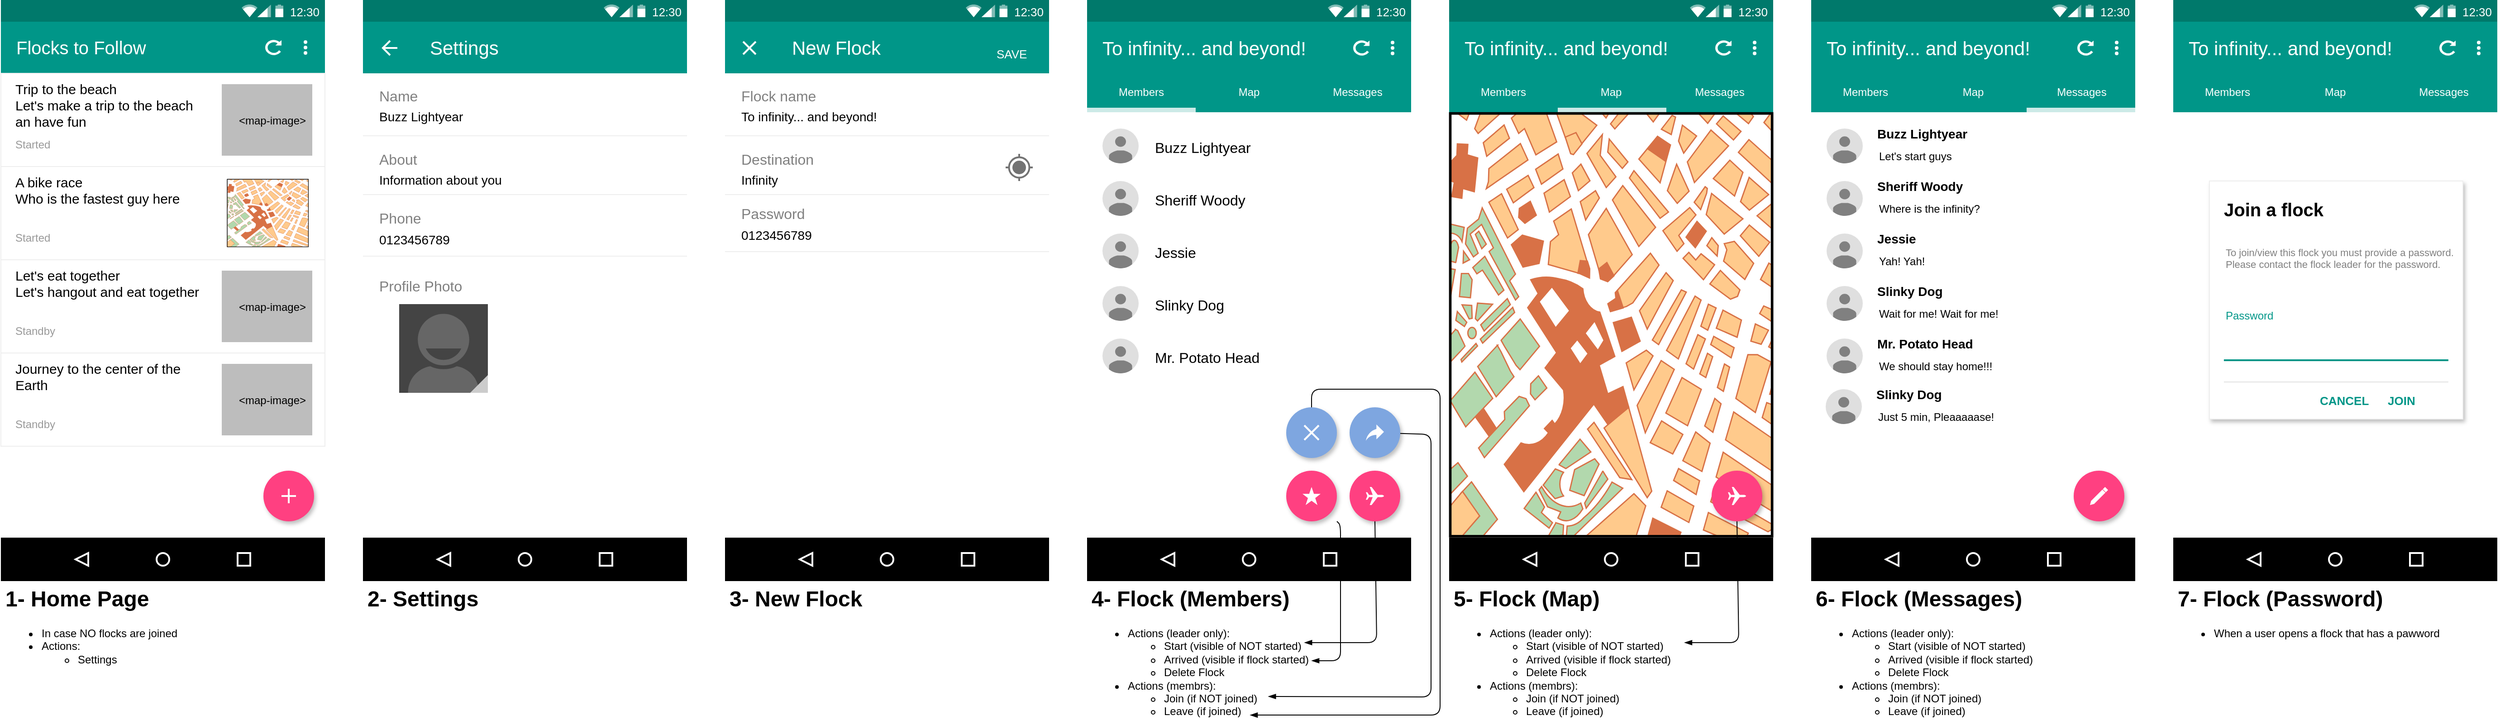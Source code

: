 <mxfile version="13.0.3" type="device"><diagram id="8-JnzCoJOv6WC0uOcoyl" name="Page-1"><mxGraphModel dx="1960" dy="1156" grid="1" gridSize="10" guides="1" tooltips="1" connect="1" arrows="1" fold="1" page="1" pageScale="1" pageWidth="1100" pageHeight="850" math="0" shadow="0"><root><mxCell id="0"/><mxCell id="1" parent="0"/><mxCell id="zs4gI61iDQUL7iLsNmKG-7" value="&lt;h1&gt;1- Home Page&lt;/h1&gt;&lt;p&gt;&lt;/p&gt;&lt;ul&gt;&lt;li&gt;&lt;span&gt;In case NO flocks are joined&lt;/span&gt;&lt;/li&gt;&lt;li&gt;&lt;span&gt;Actions:&lt;/span&gt;&lt;/li&gt;&lt;ul&gt;&lt;li&gt;&lt;span&gt;Settings&lt;/span&gt;&lt;/li&gt;&lt;/ul&gt;&lt;/ul&gt;&lt;p&gt;&lt;/p&gt;" style="text;html=1;strokeColor=none;fillColor=none;spacing=5;spacingTop=-20;whiteSpace=wrap;overflow=hidden;rounded=0;" parent="1" vertex="1"><mxGeometry x="40" y="682" width="360" height="120" as="geometry"/></mxCell><mxCell id="zs4gI61iDQUL7iLsNmKG-34" value="" style="dashed=0;shape=rect;fillColor=#ffffff;strokeColor=none;" parent="1" vertex="1"><mxGeometry x="40" y="40" width="358" height="642" as="geometry"/></mxCell><mxCell id="zs4gI61iDQUL7iLsNmKG-35" value="12:30" style="dashed=0;shape=rect;align=right;fillColor=#00796B;strokeColor=none;fontColor=#FFFFFF;spacingRight=4;spacingTop=1;fontStyle=0;fontSize=13;resizeWidth=1;" parent="zs4gI61iDQUL7iLsNmKG-34" vertex="1"><mxGeometry width="358" height="24" relative="1" as="geometry"/></mxCell><mxCell id="zs4gI61iDQUL7iLsNmKG-36" value="" style="dashed=0;shape=mxgraph.gmdl.top_bar;fillColor=#2D3986;strokeColor=none;" parent="zs4gI61iDQUL7iLsNmKG-35" vertex="1"><mxGeometry x="1" y="0.5" width="46" height="14" relative="1" as="geometry"><mxPoint x="-92" y="-7" as="offset"/></mxGeometry></mxCell><mxCell id="zs4gI61iDQUL7iLsNmKG-37" value="Flocks to Follow" style="dashed=0;shape=rect;strokeColor=none;fillColor=#009688;resizeWidth=1;fontSize=20;fontColor=#FFFFFF;spacingTop=-3;verticalAlign=middle;align=left;spacingLeft=15;" parent="zs4gI61iDQUL7iLsNmKG-34" vertex="1"><mxGeometry width="358" height="57" relative="1" as="geometry"><mxPoint y="24" as="offset"/></mxGeometry></mxCell><mxCell id="zs4gI61iDQUL7iLsNmKG-39" value="" style="dashed=0;shape=mxgraph.gmdl.refresh;strokeColor=#FFFFFF;fillColor=none;strokeWidth=2;" parent="zs4gI61iDQUL7iLsNmKG-37" vertex="1"><mxGeometry x="1" y="0.5" width="16" height="16" relative="1" as="geometry"><mxPoint x="-65" y="-8" as="offset"/></mxGeometry></mxCell><mxCell id="zs4gI61iDQUL7iLsNmKG-40" value="" style="dashed=0;shape=mxgraph.gmdl.settings;strokeColor=none;fillColor=#FFFFFF;fontColor=#000000;labelBackgroundColor=#FFFFFF;" parent="zs4gI61iDQUL7iLsNmKG-37" vertex="1"><mxGeometry x="1" y="0.5" width="5" height="16" relative="1" as="geometry"><mxPoint x="-24" y="-8" as="offset"/></mxGeometry></mxCell><mxCell id="zs4gI61iDQUL7iLsNmKG-41" value="" style="shape=rect;fillColor=#ffffff;strokeColor=#eeeeee;shadow=0;resizeWidth=1;" parent="zs4gI61iDQUL7iLsNmKG-34" vertex="1"><mxGeometry width="358" height="103" relative="1" as="geometry"><mxPoint y="81" as="offset"/></mxGeometry></mxCell><mxCell id="zs4gI61iDQUL7iLsNmKG-42" value="Trip to the beach&#10;Let's make a trip to the beach an have fun" style="text;whiteSpace=wrap;fontColor=#000000;verticalAlign=top;align=left;fontSize=15;spacing=16;spacingBottom=0;spacingTop=-12;resizeWidth=1;" parent="zs4gI61iDQUL7iLsNmKG-41" vertex="1"><mxGeometry width="244" height="70" relative="1" as="geometry"/></mxCell><mxCell id="zs4gI61iDQUL7iLsNmKG-44" value="Started" style="text;whiteSpace=wrap;spacingLeft=16;spacingRight=16;spacing=0;fontSize=12;fontColor=#999999;spacingBottom=0;spacingTop=-5;resizeWidth=1;" parent="zs4gI61iDQUL7iLsNmKG-41" vertex="1"><mxGeometry width="244" height="20" relative="1" as="geometry"><mxPoint y="72" as="offset"/></mxGeometry></mxCell><mxCell id="zs4gI61iDQUL7iLsNmKG-45" value="&lt;map-image&gt;" style="dashed=0;shape=mxgraph.gmdl.marginRect;rectMargin=12;rectMarginLeft=-12;fillColor=#BDBDBD;strokeColor=none;" parent="zs4gI61iDQUL7iLsNmKG-41" vertex="1"><mxGeometry x="244" width="112" height="103" as="geometry"/></mxCell><mxCell id="zs4gI61iDQUL7iLsNmKG-46" value="" style="shape=rect;fillColor=#ffffff;strokeColor=#eeeeee;shadow=0;resizeWidth=1;" parent="zs4gI61iDQUL7iLsNmKG-34" vertex="1"><mxGeometry width="358" height="141" relative="1" as="geometry"><mxPoint y="184" as="offset"/></mxGeometry></mxCell><mxCell id="zs4gI61iDQUL7iLsNmKG-47" value="A bike race&#10;Who is the fastest guy here" style="text;whiteSpace=wrap;fontColor=#000000;verticalAlign=top;align=left;fontSize=15;spacing=16;spacingBottom=0;spacingTop=-12;resizeWidth=1;" parent="zs4gI61iDQUL7iLsNmKG-46" vertex="1"><mxGeometry width="244" height="70" relative="1" as="geometry"/></mxCell><mxCell id="zs4gI61iDQUL7iLsNmKG-49" value="Started" style="text;whiteSpace=wrap;spacingLeft=16;spacingRight=16;spacing=0;fontSize=12;fontColor=#999999;spacingBottom=0;spacingTop=-5;resizeWidth=1;" parent="zs4gI61iDQUL7iLsNmKG-46" vertex="1"><mxGeometry width="244" height="20" relative="1" as="geometry"><mxPoint y="72" as="offset"/></mxGeometry></mxCell><mxCell id="i9sKgH4mZXTAOJuU6Gud-5" value="" style="verticalLabelPosition=bottom;shadow=0;dashed=0;align=center;html=1;verticalAlign=top;strokeWidth=1;shape=mxgraph.mockup.misc.map;fillColor=#FFFFFF;fontColor=#FFFFFF;" vertex="1" parent="zs4gI61iDQUL7iLsNmKG-46"><mxGeometry x="250" y="14" width="90" height="75" as="geometry"/></mxCell><mxCell id="zs4gI61iDQUL7iLsNmKG-51" value="" style="shape=rect;fillColor=#ffffff;strokeColor=#eeeeee;shadow=0;resizeWidth=1;" parent="zs4gI61iDQUL7iLsNmKG-34" vertex="1"><mxGeometry width="358" height="103" relative="1" as="geometry"><mxPoint y="287" as="offset"/></mxGeometry></mxCell><mxCell id="zs4gI61iDQUL7iLsNmKG-52" value="Let's eat together&#10;Let's hangout and eat together" style="text;whiteSpace=wrap;fontColor=#000000;verticalAlign=top;align=left;fontSize=15;spacing=16;spacingBottom=0;spacingTop=-12;resizeWidth=1;" parent="zs4gI61iDQUL7iLsNmKG-51" vertex="1"><mxGeometry width="244" height="70" relative="1" as="geometry"/></mxCell><mxCell id="zs4gI61iDQUL7iLsNmKG-54" value="Standby" style="text;whiteSpace=wrap;spacingLeft=16;spacingRight=16;spacing=0;fontSize=12;fontColor=#999999;spacingBottom=0;spacingTop=-5;resizeWidth=1;" parent="zs4gI61iDQUL7iLsNmKG-51" vertex="1"><mxGeometry width="244" height="20" relative="1" as="geometry"><mxPoint y="72" as="offset"/></mxGeometry></mxCell><mxCell id="zs4gI61iDQUL7iLsNmKG-55" value="&lt;map-image&gt;" style="dashed=0;shape=mxgraph.gmdl.marginRect;rectMargin=12;rectMarginLeft=-12;fillColor=#BDBDBD;strokeColor=none;" parent="zs4gI61iDQUL7iLsNmKG-51" vertex="1"><mxGeometry x="244" width="112" height="103" as="geometry"/></mxCell><mxCell id="zs4gI61iDQUL7iLsNmKG-56" value="" style="shape=rect;fillColor=#ffffff;strokeColor=#eeeeee;shadow=0;resizeWidth=1;" parent="zs4gI61iDQUL7iLsNmKG-34" vertex="1"><mxGeometry width="358" height="103" relative="1" as="geometry"><mxPoint y="390" as="offset"/></mxGeometry></mxCell><mxCell id="zs4gI61iDQUL7iLsNmKG-57" value="Journey to the center of the Earth" style="text;whiteSpace=wrap;fontColor=#000000;verticalAlign=top;align=left;fontSize=15;spacing=16;spacingBottom=0;spacingTop=-12;resizeWidth=1;" parent="zs4gI61iDQUL7iLsNmKG-56" vertex="1"><mxGeometry width="244" height="60" relative="1" as="geometry"/></mxCell><mxCell id="zs4gI61iDQUL7iLsNmKG-59" value="Standby" style="text;whiteSpace=wrap;spacingLeft=16;spacingRight=16;spacing=0;fontSize=12;fontColor=#999999;spacingBottom=0;spacingTop=-5;resizeWidth=1;" parent="zs4gI61iDQUL7iLsNmKG-56" vertex="1"><mxGeometry width="244" height="20" relative="1" as="geometry"><mxPoint y="72" as="offset"/></mxGeometry></mxCell><mxCell id="zs4gI61iDQUL7iLsNmKG-60" value="&lt;map-image&gt;" style="dashed=0;shape=mxgraph.gmdl.marginRect;rectMargin=12;rectMarginLeft=-12;fillColor=#BDBDBD;strokeColor=none;" parent="zs4gI61iDQUL7iLsNmKG-56" vertex="1"><mxGeometry x="244" width="112" height="103" as="geometry"/></mxCell><mxCell id="zs4gI61iDQUL7iLsNmKG-66" value="" style="dashed=0;shape=rect;strokeColor=none;fillColor=#000000;resizeWidth=1;" parent="zs4gI61iDQUL7iLsNmKG-34" vertex="1"><mxGeometry y="1" width="358" height="48" relative="1" as="geometry"><mxPoint y="-48" as="offset"/></mxGeometry></mxCell><mxCell id="zs4gI61iDQUL7iLsNmKG-67" value="" style="dashed=0;shape=mxgraph.gmdl.back;strokeColor=#ffffff;fillColor=#000000;strokeWidth=2;" parent="zs4gI61iDQUL7iLsNmKG-66" vertex="1"><mxGeometry x="0.25" y="0.5" width="14" height="14" relative="1" as="geometry"><mxPoint x="-7" y="-7" as="offset"/></mxGeometry></mxCell><mxCell id="zs4gI61iDQUL7iLsNmKG-68" value="" style="shape=ellipse;strokeColor=#ffffff;fillColor=#000000;strokeWidth=2;" parent="zs4gI61iDQUL7iLsNmKG-66" vertex="1"><mxGeometry x="0.5" y="0.5" width="14" height="14" relative="1" as="geometry"><mxPoint x="-7" y="-7" as="offset"/></mxGeometry></mxCell><mxCell id="zs4gI61iDQUL7iLsNmKG-69" value="" style="shape=rect;strokeColor=#ffffff;fillColor=#000000;strokeWidth=2;" parent="zs4gI61iDQUL7iLsNmKG-66" vertex="1"><mxGeometry x="0.75" y="0.5" width="14" height="14" relative="1" as="geometry"><mxPoint x="-7" y="-7" as="offset"/></mxGeometry></mxCell><mxCell id="zs4gI61iDQUL7iLsNmKG-109" value="" style="shape=ellipse;fillColor=#FF4081;strokeColor=none;shadow=1;aspect=fixed;" parent="zs4gI61iDQUL7iLsNmKG-34" vertex="1"><mxGeometry x="290" y="520" width="56" height="56" as="geometry"/></mxCell><mxCell id="zs4gI61iDQUL7iLsNmKG-110" value="" style="dashed=0;html=1;shape=mxgraph.gmdl.plus;strokeColor=#ffffff;strokeWidth=2;shadow=0;" parent="zs4gI61iDQUL7iLsNmKG-109" vertex="1"><mxGeometry x="20" y="20" width="16" height="16" as="geometry"/></mxCell><mxCell id="zs4gI61iDQUL7iLsNmKG-111" value="" style="dashed=0;shape=rect;fillColor=#ffffff;strokeColor=none;" parent="1" vertex="1"><mxGeometry x="440" y="40" width="358" height="642" as="geometry"/></mxCell><mxCell id="zs4gI61iDQUL7iLsNmKG-112" value="12:30" style="dashed=0;shape=rect;align=right;fillColor=#00796B;strokeColor=none;fontColor=#FFFFFF;spacingRight=4;spacingTop=1;fontStyle=0;fontSize=13;resizeWidth=1;" parent="zs4gI61iDQUL7iLsNmKG-111" vertex="1"><mxGeometry width="358" height="24" relative="1" as="geometry"/></mxCell><mxCell id="zs4gI61iDQUL7iLsNmKG-113" value="" style="dashed=0;shape=mxgraph.gmdl.top_bar;strokeColor=none;" parent="zs4gI61iDQUL7iLsNmKG-112" vertex="1"><mxGeometry x="1" y="0.5" width="46" height="14" relative="1" as="geometry"><mxPoint x="-92" y="-7" as="offset"/></mxGeometry></mxCell><mxCell id="zs4gI61iDQUL7iLsNmKG-114" value="Settings" style="dashed=0;shape=rect;strokeColor=none;fillColor=#009688;resizeWidth=1;fontSize=21;fontColor=#FFFFFF;spacingTop=-3;verticalAlign=middle;align=left;spacingLeft=72;" parent="zs4gI61iDQUL7iLsNmKG-111" vertex="1"><mxGeometry width="358" height="57" relative="1" as="geometry"><mxPoint y="24" as="offset"/></mxGeometry></mxCell><mxCell id="zs4gI61iDQUL7iLsNmKG-159" value="" style="dashed=0;shape=mxgraph.gmdl.left;strokeColor=#ffffff;strokeWidth=2;" parent="zs4gI61iDQUL7iLsNmKG-114" vertex="1"><mxGeometry x="22" y="21" width="16" height="16" as="geometry"><mxPoint x="25" y="-8" as="offset"/></mxGeometry></mxCell><mxCell id="zs4gI61iDQUL7iLsNmKG-117" value="About" style="text;fontSize=16;fontStyle=0;spacingLeft=16;resizeWidth=1;fontColor=#808080;" parent="zs4gI61iDQUL7iLsNmKG-111" vertex="1"><mxGeometry width="358" height="30" relative="1" as="geometry"><mxPoint y="160" as="offset"/></mxGeometry></mxCell><mxCell id="zs4gI61iDQUL7iLsNmKG-118" value="Information about you" style="text;fontSize=14;fontStyle=0;spacingLeft=16;fontColor=#000000;verticalAlign=top;spacingTop=-6;resizeWidth=1;" parent="zs4gI61iDQUL7iLsNmKG-111" vertex="1"><mxGeometry width="358" height="30" relative="1" as="geometry"><mxPoint y="190" as="offset"/></mxGeometry></mxCell><mxCell id="zs4gI61iDQUL7iLsNmKG-119" value="Name" style="text;fontSize=16;fontStyle=0;spacingLeft=16;resizeWidth=1;fontColor=#808080;" parent="zs4gI61iDQUL7iLsNmKG-111" vertex="1"><mxGeometry width="358" height="30" relative="1" as="geometry"><mxPoint y="90" as="offset"/></mxGeometry></mxCell><mxCell id="zs4gI61iDQUL7iLsNmKG-120" value="Buzz Lightyear" style="text;fontSize=14;fontStyle=0;spacingLeft=16;fontColor=#000000;verticalAlign=top;spacingTop=-6;resizeWidth=1;" parent="zs4gI61iDQUL7iLsNmKG-111" vertex="1"><mxGeometry width="358" height="30" relative="1" as="geometry"><mxPoint y="120" as="offset"/></mxGeometry></mxCell><mxCell id="zs4gI61iDQUL7iLsNmKG-121" value="" style="shape=line;strokeColor=#eeeeee;resizeWidth=1;" parent="zs4gI61iDQUL7iLsNmKG-111" vertex="1"><mxGeometry width="358" height="10" relative="1" as="geometry"><mxPoint y="145" as="offset"/></mxGeometry></mxCell><mxCell id="zs4gI61iDQUL7iLsNmKG-127" value="" style="dashed=0;shape=rect;strokeColor=none;fillColor=#000000;resizeWidth=1;" parent="zs4gI61iDQUL7iLsNmKG-111" vertex="1"><mxGeometry y="1" width="358" height="48" relative="1" as="geometry"><mxPoint y="-48" as="offset"/></mxGeometry></mxCell><mxCell id="zs4gI61iDQUL7iLsNmKG-128" value="" style="dashed=0;shape=mxgraph.gmdl.back;strokeColor=#ffffff;fillColor=#000000;strokeWidth=2;" parent="zs4gI61iDQUL7iLsNmKG-127" vertex="1"><mxGeometry x="0.25" y="0.5" width="14" height="14" relative="1" as="geometry"><mxPoint x="-7" y="-7" as="offset"/></mxGeometry></mxCell><mxCell id="zs4gI61iDQUL7iLsNmKG-129" value="" style="shape=ellipse;strokeColor=#ffffff;fillColor=#000000;strokeWidth=2;" parent="zs4gI61iDQUL7iLsNmKG-127" vertex="1"><mxGeometry x="0.5" y="0.5" width="14" height="14" relative="1" as="geometry"><mxPoint x="-7" y="-7" as="offset"/></mxGeometry></mxCell><mxCell id="zs4gI61iDQUL7iLsNmKG-130" value="" style="shape=rect;strokeColor=#ffffff;fillColor=#000000;strokeWidth=2;" parent="zs4gI61iDQUL7iLsNmKG-127" vertex="1"><mxGeometry x="0.75" y="0.5" width="14" height="14" relative="1" as="geometry"><mxPoint x="-7" y="-7" as="offset"/></mxGeometry></mxCell><mxCell id="zs4gI61iDQUL7iLsNmKG-181" value="" style="shape=line;strokeColor=#eeeeee;resizeWidth=1;" parent="zs4gI61iDQUL7iLsNmKG-111" vertex="1"><mxGeometry y="210" width="358" height="10" as="geometry"><mxPoint y="145" as="offset"/></mxGeometry></mxCell><mxCell id="zs4gI61iDQUL7iLsNmKG-187" value="Phone" style="text;fontSize=16;fontStyle=0;spacingLeft=16;resizeWidth=1;fontColor=#808080;" parent="zs4gI61iDQUL7iLsNmKG-111" vertex="1"><mxGeometry width="358" height="30" relative="1" as="geometry"><mxPoint y="225" as="offset"/></mxGeometry></mxCell><mxCell id="zs4gI61iDQUL7iLsNmKG-188" value="0123456789" style="text;fontSize=14;fontStyle=0;spacingLeft=16;fontColor=#000000;verticalAlign=top;spacingTop=-6;resizeWidth=1;" parent="zs4gI61iDQUL7iLsNmKG-111" vertex="1"><mxGeometry width="358" height="30" relative="1" as="geometry"><mxPoint y="256" as="offset"/></mxGeometry></mxCell><mxCell id="zs4gI61iDQUL7iLsNmKG-189" value="" style="shape=line;strokeColor=#eeeeee;resizeWidth=1;" parent="zs4gI61iDQUL7iLsNmKG-111" vertex="1"><mxGeometry y="278" width="358" height="10" as="geometry"><mxPoint y="145" as="offset"/></mxGeometry></mxCell><mxCell id="zs4gI61iDQUL7iLsNmKG-190" value="" style="verticalLabelPosition=bottom;verticalAlign=top;html=1;shadow=0;dashed=0;strokeWidth=1;shape=mxgraph.android.contact_badge_normal;fontColor=#000000;align=left;" parent="zs4gI61iDQUL7iLsNmKG-111" vertex="1"><mxGeometry x="40" y="336" width="98" height="98" as="geometry"/></mxCell><mxCell id="zs4gI61iDQUL7iLsNmKG-191" value="Profile Photo" style="text;fontSize=16;fontStyle=0;spacingLeft=16;resizeWidth=1;fontColor=#808080;" parent="zs4gI61iDQUL7iLsNmKG-111" vertex="1"><mxGeometry width="358" height="30" relative="1" as="geometry"><mxPoint y="300" as="offset"/></mxGeometry></mxCell><mxCell id="zs4gI61iDQUL7iLsNmKG-192" value="&lt;h1&gt;2- Settings&lt;/h1&gt;&lt;p&gt;&lt;/p&gt;" style="text;html=1;strokeColor=none;fillColor=none;spacing=5;spacingTop=-20;whiteSpace=wrap;overflow=hidden;rounded=0;" parent="1" vertex="1"><mxGeometry x="440" y="682" width="360" height="120" as="geometry"/></mxCell><mxCell id="zs4gI61iDQUL7iLsNmKG-193" value="" style="dashed=0;shape=rect;fillColor=#ffffff;strokeColor=none;" parent="1" vertex="1"><mxGeometry x="840" y="40" width="358" height="642" as="geometry"/></mxCell><mxCell id="zs4gI61iDQUL7iLsNmKG-194" value="12:30" style="dashed=0;shape=rect;align=right;fillColor=#00796B;strokeColor=none;fontColor=#FFFFFF;spacingRight=4;spacingTop=1;fontStyle=0;fontSize=13;resizeWidth=1;" parent="zs4gI61iDQUL7iLsNmKG-193" vertex="1"><mxGeometry width="358" height="24" relative="1" as="geometry"/></mxCell><mxCell id="zs4gI61iDQUL7iLsNmKG-195" value="" style="dashed=0;shape=mxgraph.gmdl.top_bar;strokeColor=none;" parent="zs4gI61iDQUL7iLsNmKG-194" vertex="1"><mxGeometry x="1" y="0.5" width="46" height="14" relative="1" as="geometry"><mxPoint x="-92" y="-7" as="offset"/></mxGeometry></mxCell><mxCell id="zs4gI61iDQUL7iLsNmKG-196" value="New Flock" style="dashed=0;shape=rect;strokeColor=none;fillColor=#009688;resizeWidth=1;fontSize=21;fontColor=#FFFFFF;spacingTop=-3;verticalAlign=middle;align=left;spacingLeft=72;" parent="zs4gI61iDQUL7iLsNmKG-193" vertex="1"><mxGeometry width="358" height="57" relative="1" as="geometry"><mxPoint y="24" as="offset"/></mxGeometry></mxCell><mxCell id="zs4gI61iDQUL7iLsNmKG-272" value="" style="dashed=0;shape=mxgraph.gmdl.x;strokeColor=#ffffff;strokeWidth=2;" parent="zs4gI61iDQUL7iLsNmKG-196" vertex="1"><mxGeometry y="0.5" width="14" height="14" relative="1" as="geometry"><mxPoint x="20" y="-6.5" as="offset"/></mxGeometry></mxCell><mxCell id="zs4gI61iDQUL7iLsNmKG-273" value="SAVE" style="text;fontSize=13;fontColor=#FFFFFF;spacingTop=0;verticalAlign=middle;spacingBottom=0;spacingLeft=8;" parent="zs4gI61iDQUL7iLsNmKG-196" vertex="1"><mxGeometry x="1" y="1" width="60" height="42" relative="1" as="geometry"><mxPoint x="-68" y="-43" as="offset"/></mxGeometry></mxCell><mxCell id="zs4gI61iDQUL7iLsNmKG-198" value="Destination" style="text;fontSize=16;fontStyle=0;spacingLeft=16;resizeWidth=1;fontColor=#808080;" parent="zs4gI61iDQUL7iLsNmKG-193" vertex="1"><mxGeometry width="358" height="30" relative="1" as="geometry"><mxPoint y="160" as="offset"/></mxGeometry></mxCell><mxCell id="zs4gI61iDQUL7iLsNmKG-199" value="Infinity" style="text;fontSize=14;fontStyle=0;spacingLeft=16;fontColor=#000000;verticalAlign=top;spacingTop=-6;resizeWidth=1;" parent="zs4gI61iDQUL7iLsNmKG-193" vertex="1"><mxGeometry width="358" height="30" relative="1" as="geometry"><mxPoint y="190" as="offset"/></mxGeometry></mxCell><mxCell id="zs4gI61iDQUL7iLsNmKG-200" value="Flock name" style="text;fontSize=16;fontStyle=0;spacingLeft=16;resizeWidth=1;fontColor=#808080;" parent="zs4gI61iDQUL7iLsNmKG-193" vertex="1"><mxGeometry width="358" height="30" relative="1" as="geometry"><mxPoint y="90" as="offset"/></mxGeometry></mxCell><mxCell id="zs4gI61iDQUL7iLsNmKG-201" value="To infinity... and beyond!&#10;" style="text;fontSize=14;fontStyle=0;spacingLeft=16;fontColor=#000000;verticalAlign=top;spacingTop=-6;resizeWidth=1;" parent="zs4gI61iDQUL7iLsNmKG-193" vertex="1"><mxGeometry width="358" height="30" relative="1" as="geometry"><mxPoint y="120" as="offset"/></mxGeometry></mxCell><mxCell id="zs4gI61iDQUL7iLsNmKG-202" value="" style="shape=line;strokeColor=#eeeeee;resizeWidth=1;" parent="zs4gI61iDQUL7iLsNmKG-193" vertex="1"><mxGeometry width="358" height="10" relative="1" as="geometry"><mxPoint y="145" as="offset"/></mxGeometry></mxCell><mxCell id="zs4gI61iDQUL7iLsNmKG-203" value="" style="dashed=0;shape=rect;strokeColor=none;fillColor=#000000;resizeWidth=1;" parent="zs4gI61iDQUL7iLsNmKG-193" vertex="1"><mxGeometry y="1" width="358" height="48" relative="1" as="geometry"><mxPoint y="-48" as="offset"/></mxGeometry></mxCell><mxCell id="zs4gI61iDQUL7iLsNmKG-204" value="" style="dashed=0;shape=mxgraph.gmdl.back;strokeColor=#ffffff;fillColor=#000000;strokeWidth=2;" parent="zs4gI61iDQUL7iLsNmKG-203" vertex="1"><mxGeometry x="0.25" y="0.5" width="14" height="14" relative="1" as="geometry"><mxPoint x="-7" y="-7" as="offset"/></mxGeometry></mxCell><mxCell id="zs4gI61iDQUL7iLsNmKG-205" value="" style="shape=ellipse;strokeColor=#ffffff;fillColor=#000000;strokeWidth=2;" parent="zs4gI61iDQUL7iLsNmKG-203" vertex="1"><mxGeometry x="0.5" y="0.5" width="14" height="14" relative="1" as="geometry"><mxPoint x="-7" y="-7" as="offset"/></mxGeometry></mxCell><mxCell id="zs4gI61iDQUL7iLsNmKG-206" value="" style="shape=rect;strokeColor=#ffffff;fillColor=#000000;strokeWidth=2;" parent="zs4gI61iDQUL7iLsNmKG-203" vertex="1"><mxGeometry x="0.75" y="0.5" width="14" height="14" relative="1" as="geometry"><mxPoint x="-7" y="-7" as="offset"/></mxGeometry></mxCell><mxCell id="zs4gI61iDQUL7iLsNmKG-207" value="" style="shape=line;strokeColor=#eeeeee;resizeWidth=1;" parent="zs4gI61iDQUL7iLsNmKG-193" vertex="1"><mxGeometry y="210" width="358" height="10" as="geometry"><mxPoint y="145" as="offset"/></mxGeometry></mxCell><mxCell id="zs4gI61iDQUL7iLsNmKG-208" value="Password" style="text;fontSize=16;fontStyle=0;spacingLeft=16;resizeWidth=1;fontColor=#808080;" parent="zs4gI61iDQUL7iLsNmKG-193" vertex="1"><mxGeometry width="358" height="30" relative="1" as="geometry"><mxPoint y="220" as="offset"/></mxGeometry></mxCell><mxCell id="zs4gI61iDQUL7iLsNmKG-209" value="0123456789" style="text;fontSize=14;fontStyle=0;spacingLeft=16;fontColor=#000000;verticalAlign=top;spacingTop=-6;resizeWidth=1;" parent="zs4gI61iDQUL7iLsNmKG-193" vertex="1"><mxGeometry width="358" height="30" relative="1" as="geometry"><mxPoint y="251" as="offset"/></mxGeometry></mxCell><mxCell id="zs4gI61iDQUL7iLsNmKG-210" value="" style="shape=line;strokeColor=#eeeeee;resizeWidth=1;" parent="zs4gI61iDQUL7iLsNmKG-193" vertex="1"><mxGeometry y="273" width="358" height="10" as="geometry"><mxPoint y="145" as="offset"/></mxGeometry></mxCell><mxCell id="zs4gI61iDQUL7iLsNmKG-236" value="" style="dashed=0;aspect=fixed;verticalLabelPosition=bottom;verticalAlign=top;align=center;shape=mxgraph.gmdl.gps;strokeColor=#737373;fillColor=#737373;shadow=0;strokeWidth=2;fontColor=#000000;" parent="zs4gI61iDQUL7iLsNmKG-193" vertex="1"><mxGeometry x="310" y="170" width="30" height="30" as="geometry"/></mxCell><mxCell id="zs4gI61iDQUL7iLsNmKG-213" value="&lt;h1&gt;3- New Flock&lt;/h1&gt;&lt;p&gt;&lt;/p&gt;" style="text;html=1;strokeColor=none;fillColor=none;spacing=5;spacingTop=-20;whiteSpace=wrap;overflow=hidden;rounded=0;" parent="1" vertex="1"><mxGeometry x="840" y="682" width="360" height="120" as="geometry"/></mxCell><mxCell id="zs4gI61iDQUL7iLsNmKG-280" value="" style="dashed=0;shape=rect;fillColor=#ffffff;strokeColor=none;fontColor=#000000;align=left;" parent="1" vertex="1"><mxGeometry x="1240" y="40" width="359" height="642" as="geometry"/></mxCell><mxCell id="zs4gI61iDQUL7iLsNmKG-283" value="To infinity... and beyond!" style="dashed=0;shape=rect;strokeColor=none;fillColor=#009688;resizeWidth=1;fontSize=21;fontColor=#FFFFFF;spacingTop=10;verticalAlign=top;align=left;spacingLeft=15;" parent="zs4gI61iDQUL7iLsNmKG-280" vertex="1"><mxGeometry width="358" height="100" relative="1" as="geometry"><mxPoint y="24" as="offset"/></mxGeometry></mxCell><mxCell id="zs4gI61iDQUL7iLsNmKG-281" value="12:30" style="dashed=0;shape=rect;align=right;fillColor=#00796B;strokeColor=none;fontColor=#FFFFFF;spacingRight=4;spacingTop=1;fontStyle=0;fontSize=13;resizeWidth=1;" parent="zs4gI61iDQUL7iLsNmKG-280" vertex="1"><mxGeometry width="358" height="24" relative="1" as="geometry"/></mxCell><mxCell id="zs4gI61iDQUL7iLsNmKG-282" value="" style="dashed=0;shape=mxgraph.gmdl.top_bar;strokeColor=none;" parent="zs4gI61iDQUL7iLsNmKG-281" vertex="1"><mxGeometry x="1" y="0.5" width="46" height="14" relative="1" as="geometry"><mxPoint x="-92" y="-7" as="offset"/></mxGeometry></mxCell><mxCell id="zs4gI61iDQUL7iLsNmKG-287" value="" style="shape=rect;strokeColor=none;fillColor=none;resizeWidth=1;" parent="zs4gI61iDQUL7iLsNmKG-280" vertex="1"><mxGeometry width="358" height="58" relative="1" as="geometry"><mxPoint x="1" y="133" as="offset"/></mxGeometry></mxCell><mxCell id="zs4gI61iDQUL7iLsNmKG-288" value="Buzz Lightyear" style="dashed=0;shape=mxgraph.gmdl.user;strokeColor=none;fillColor=#808080;labelPosition=right;verticalLabelPosition=middle;align=left;verticalAlign=middle;spacingLeft=16;fontSize=16;" parent="zs4gI61iDQUL7iLsNmKG-287" vertex="1"><mxGeometry y="0.5" width="40" height="40" relative="1" as="geometry"><mxPoint x="16" y="-20" as="offset"/></mxGeometry></mxCell><mxCell id="zs4gI61iDQUL7iLsNmKG-290" value="" style="shape=rect;strokeColor=none;fillColor=none;resizeWidth=1;" parent="zs4gI61iDQUL7iLsNmKG-280" vertex="1"><mxGeometry width="358" height="58" relative="1" as="geometry"><mxPoint x="1" y="191" as="offset"/></mxGeometry></mxCell><mxCell id="zs4gI61iDQUL7iLsNmKG-291" value="Sheriff Woody" style="dashed=0;shape=mxgraph.gmdl.user;strokeColor=none;fillColor=#808080;labelPosition=right;verticalLabelPosition=middle;align=left;verticalAlign=middle;spacingLeft=16;fontSize=16;" parent="zs4gI61iDQUL7iLsNmKG-290" vertex="1"><mxGeometry y="0.5" width="40" height="40" relative="1" as="geometry"><mxPoint x="16" y="-20" as="offset"/></mxGeometry></mxCell><mxCell id="zs4gI61iDQUL7iLsNmKG-293" value="" style="shape=rect;strokeColor=none;fillColor=none;resizeWidth=1;" parent="zs4gI61iDQUL7iLsNmKG-280" vertex="1"><mxGeometry width="358" height="58" relative="1" as="geometry"><mxPoint x="1" y="249" as="offset"/></mxGeometry></mxCell><mxCell id="zs4gI61iDQUL7iLsNmKG-294" value="Jessie" style="dashed=0;shape=mxgraph.gmdl.user;strokeColor=none;fillColor=#808080;labelPosition=right;verticalLabelPosition=middle;align=left;verticalAlign=middle;spacingLeft=16;fontSize=16;" parent="zs4gI61iDQUL7iLsNmKG-293" vertex="1"><mxGeometry y="0.5" width="40" height="40" relative="1" as="geometry"><mxPoint x="16" y="-20" as="offset"/></mxGeometry></mxCell><mxCell id="zs4gI61iDQUL7iLsNmKG-296" value="" style="shape=rect;strokeColor=none;fillColor=none;resizeWidth=1;" parent="zs4gI61iDQUL7iLsNmKG-280" vertex="1"><mxGeometry width="358" height="58" relative="1" as="geometry"><mxPoint x="1" y="307" as="offset"/></mxGeometry></mxCell><mxCell id="zs4gI61iDQUL7iLsNmKG-297" value="Slinky Dog" style="dashed=0;shape=mxgraph.gmdl.user;strokeColor=none;fillColor=#808080;labelPosition=right;verticalLabelPosition=middle;align=left;verticalAlign=middle;spacingLeft=16;fontSize=16;" parent="zs4gI61iDQUL7iLsNmKG-296" vertex="1"><mxGeometry y="0.5" width="40" height="40" relative="1" as="geometry"><mxPoint x="16" y="-20" as="offset"/></mxGeometry></mxCell><mxCell id="zs4gI61iDQUL7iLsNmKG-299" value="" style="shape=rect;strokeColor=none;fillColor=none;resizeWidth=1;" parent="zs4gI61iDQUL7iLsNmKG-280" vertex="1"><mxGeometry width="358" height="58" relative="1" as="geometry"><mxPoint x="1" y="365" as="offset"/></mxGeometry></mxCell><mxCell id="zs4gI61iDQUL7iLsNmKG-300" value="Mr. Potato Head" style="dashed=0;shape=mxgraph.gmdl.user;strokeColor=none;fillColor=#808080;labelPosition=right;verticalLabelPosition=middle;align=left;verticalAlign=middle;spacingLeft=16;fontSize=16;" parent="zs4gI61iDQUL7iLsNmKG-299" vertex="1"><mxGeometry y="0.5" width="40" height="40" relative="1" as="geometry"><mxPoint x="16" y="-20" as="offset"/></mxGeometry></mxCell><mxCell id="zs4gI61iDQUL7iLsNmKG-310" value="" style="dashed=0;shape=rect;strokeColor=none;fillColor=#000000;resizeWidth=1;" parent="zs4gI61iDQUL7iLsNmKG-280" vertex="1"><mxGeometry y="1" width="358" height="48" relative="1" as="geometry"><mxPoint y="-48" as="offset"/></mxGeometry></mxCell><mxCell id="zs4gI61iDQUL7iLsNmKG-311" value="" style="dashed=0;shape=mxgraph.gmdl.back;strokeColor=#ffffff;fillColor=#000000;strokeWidth=2;" parent="zs4gI61iDQUL7iLsNmKG-310" vertex="1"><mxGeometry x="0.25" y="0.5" width="14" height="14" relative="1" as="geometry"><mxPoint x="-7" y="-7" as="offset"/></mxGeometry></mxCell><mxCell id="zs4gI61iDQUL7iLsNmKG-312" value="" style="shape=ellipse;strokeColor=#ffffff;fillColor=#000000;strokeWidth=2;" parent="zs4gI61iDQUL7iLsNmKG-310" vertex="1"><mxGeometry x="0.5" y="0.5" width="14" height="14" relative="1" as="geometry"><mxPoint x="-7" y="-7" as="offset"/></mxGeometry></mxCell><mxCell id="zs4gI61iDQUL7iLsNmKG-313" value="" style="shape=rect;strokeColor=#ffffff;fillColor=#000000;strokeWidth=2;" parent="zs4gI61iDQUL7iLsNmKG-310" vertex="1"><mxGeometry x="0.75" y="0.5" width="14" height="14" relative="1" as="geometry"><mxPoint x="-7" y="-7" as="offset"/></mxGeometry></mxCell><mxCell id="zs4gI61iDQUL7iLsNmKG-317" value="" style="dashed=0;shape=mxgraph.gmdl.refresh;strokeColor=#FFFFFF;fillColor=#00423B;strokeWidth=2;" parent="zs4gI61iDQUL7iLsNmKG-280" vertex="1"><mxGeometry x="295.0" y="45" width="16" height="16" as="geometry"><mxPoint x="1272" y="7.5" as="offset"/></mxGeometry></mxCell><mxCell id="zs4gI61iDQUL7iLsNmKG-318" value="" style="dashed=0;shape=mxgraph.gmdl.settings;strokeColor=none;fillColor=#FFFFFF;" parent="zs4gI61iDQUL7iLsNmKG-280" vertex="1"><mxGeometry x="335" y="45" width="5" height="16" as="geometry"><mxPoint x="1313" y="7.5" as="offset"/></mxGeometry></mxCell><mxCell id="i9sKgH4mZXTAOJuU6Gud-1" value="Members" style="text;html=1;strokeColor=none;fillColor=none;align=center;verticalAlign=middle;whiteSpace=wrap;rounded=0;fontColor=#FFFFFF;" vertex="1" parent="zs4gI61iDQUL7iLsNmKG-280"><mxGeometry y="82" width="120" height="40" as="geometry"/></mxCell><mxCell id="i9sKgH4mZXTAOJuU6Gud-2" value="Map" style="text;html=1;strokeColor=none;fillColor=none;align=center;verticalAlign=middle;whiteSpace=wrap;rounded=0;fontColor=#FFFFFF;" vertex="1" parent="zs4gI61iDQUL7iLsNmKG-280"><mxGeometry x="119" y="82" width="120" height="40" as="geometry"/></mxCell><mxCell id="i9sKgH4mZXTAOJuU6Gud-3" value="Messages" style="text;html=1;strokeColor=none;fillColor=none;align=center;verticalAlign=middle;whiteSpace=wrap;rounded=0;fontColor=#FFFFFF;" vertex="1" parent="zs4gI61iDQUL7iLsNmKG-280"><mxGeometry x="239" y="82" width="120" height="40" as="geometry"/></mxCell><mxCell id="i9sKgH4mZXTAOJuU6Gud-4" value="" style="rounded=0;whiteSpace=wrap;html=1;fontColor=#FFFFFF;strokeColor=none;fillColor=#FFFFFF;fillOpacity=80;" vertex="1" parent="zs4gI61iDQUL7iLsNmKG-280"><mxGeometry y="119" width="120" height="5" as="geometry"/></mxCell><mxCell id="i9sKgH4mZXTAOJuU6Gud-103" value="" style="shape=ellipse;dashed=0;strokeColor=none;shadow=1;fontSize=13;align=center;verticalAlign=top;labelPosition=center;verticalLabelPosition=bottom;html=1;aspect=fixed;fillColor=#FF4081;" vertex="1" parent="zs4gI61iDQUL7iLsNmKG-280"><mxGeometry x="220" y="520" width="56" height="56" as="geometry"/></mxCell><mxCell id="i9sKgH4mZXTAOJuU6Gud-104" value="" style="dashed=0;html=1;shape=mxgraph.gmdl.star;strokeColor=none;fillColor=#FFFFFF;shadow=0;" vertex="1" parent="i9sKgH4mZXTAOJuU6Gud-103"><mxGeometry x="18" y="18" width="20" height="20" as="geometry"/></mxCell><mxCell id="i9sKgH4mZXTAOJuU6Gud-106" value="" style="shape=ellipse;dashed=0;strokeColor=none;shadow=1;fontSize=13;align=center;verticalAlign=top;labelPosition=center;verticalLabelPosition=bottom;html=1;aspect=fixed;fillColor=#7EA6E0;" vertex="1" parent="zs4gI61iDQUL7iLsNmKG-280"><mxGeometry x="220" y="450" width="56" height="56" as="geometry"/></mxCell><mxCell id="i9sKgH4mZXTAOJuU6Gud-107" value="" style="dashed=0;html=1;shape=mxgraph.gmdl.x;strokeColor=#FFFFFF;strokeWidth=2;shadow=0;" vertex="1" parent="i9sKgH4mZXTAOJuU6Gud-106"><mxGeometry x="20" y="20" width="16" height="16" as="geometry"/></mxCell><mxCell id="i9sKgH4mZXTAOJuU6Gud-108" value="" style="shape=ellipse;dashed=0;strokeColor=none;shadow=1;fontSize=13;align=center;verticalAlign=top;labelPosition=center;verticalLabelPosition=bottom;html=1;aspect=fixed;fillColor=#7EA6E0;" vertex="1" parent="zs4gI61iDQUL7iLsNmKG-280"><mxGeometry x="290" y="450" width="56" height="56" as="geometry"/></mxCell><mxCell id="i9sKgH4mZXTAOJuU6Gud-109" value="" style="dashed=0;html=1;shape=mxgraph.gmdl.reply;strokeColor=none;fillColor=#FFFFFF;shadow=0;" vertex="1" parent="i9sKgH4mZXTAOJuU6Gud-108"><mxGeometry x="18" y="19" width="20" height="18" as="geometry"/></mxCell><mxCell id="zs4gI61iDQUL7iLsNmKG-314" value="&lt;h1&gt;4- Flock (Members)&lt;/h1&gt;&lt;div&gt;&lt;ul&gt;&lt;li&gt;Actions (leader only):&lt;/li&gt;&lt;ul&gt;&lt;li&gt;&lt;span&gt;Start (visible of NOT started)&lt;/span&gt;&lt;/li&gt;&lt;li&gt;&lt;span&gt;Arrived (visible if flock started)&lt;/span&gt;&lt;br&gt;&lt;/li&gt;&lt;li&gt;Delete Flock&lt;/li&gt;&lt;/ul&gt;&lt;li&gt;Actions (membrs):&lt;/li&gt;&lt;ul&gt;&lt;li&gt;Join (if NOT joined)&lt;/li&gt;&lt;li&gt;Leave (if joined)&lt;/li&gt;&lt;/ul&gt;&lt;/ul&gt;&lt;/div&gt;&lt;p&gt;&lt;/p&gt;" style="text;html=1;strokeColor=none;fillColor=none;spacing=5;spacingTop=-20;whiteSpace=wrap;overflow=hidden;rounded=0;" parent="1" vertex="1"><mxGeometry x="1240" y="682" width="360" height="158" as="geometry"/></mxCell><mxCell id="zs4gI61iDQUL7iLsNmKG-319" value="" style="shape=ellipse;fillColor=#FF4081;strokeColor=none;shadow=1;aspect=fixed;" parent="1" vertex="1"><mxGeometry x="1530" y="560" width="56" height="56" as="geometry"/></mxCell><mxCell id="zs4gI61iDQUL7iLsNmKG-321" value="" style="dashed=0;aspect=fixed;verticalLabelPosition=bottom;verticalAlign=top;align=center;shape=mxgraph.gmdl.travel;strokeColor=none;fillColor=#FFFFFF;shadow=0;direction=south;labelBackgroundColor=#FFFFFF;fontColor=#000000;" parent="1" vertex="1"><mxGeometry x="1548" y="578" width="20" height="20" as="geometry"/></mxCell><mxCell id="i9sKgH4mZXTAOJuU6Gud-6" value="" style="endArrow=none;html=1;fontColor=#FFFFFF;entryX=0.5;entryY=1;entryDx=0;entryDy=0;startArrow=blockThin;startFill=1;exitX=0.667;exitY=0.43;exitDx=0;exitDy=0;exitPerimeter=0;" edge="1" parent="1" source="zs4gI61iDQUL7iLsNmKG-314" target="zs4gI61iDQUL7iLsNmKG-319"><mxGeometry width="50" height="50" relative="1" as="geometry"><mxPoint x="1500" y="750" as="sourcePoint"/><mxPoint x="1560" y="630" as="targetPoint"/><Array as="points"><mxPoint x="1560" y="750"/></Array></mxGeometry></mxCell><mxCell id="i9sKgH4mZXTAOJuU6Gud-14" value="" style="dashed=0;shape=rect;fillColor=#ffffff;strokeColor=none;fontColor=#000000;align=left;" vertex="1" parent="1"><mxGeometry x="1640" y="40" width="360" height="642" as="geometry"/></mxCell><mxCell id="i9sKgH4mZXTAOJuU6Gud-15" value="To infinity... and beyond!" style="dashed=0;shape=rect;strokeColor=none;fillColor=#009688;resizeWidth=1;fontSize=21;fontColor=#FFFFFF;spacingTop=10;verticalAlign=top;align=left;spacingLeft=15;" vertex="1" parent="i9sKgH4mZXTAOJuU6Gud-14"><mxGeometry width="358" height="100" relative="1" as="geometry"><mxPoint y="24" as="offset"/></mxGeometry></mxCell><mxCell id="i9sKgH4mZXTAOJuU6Gud-16" value="12:30" style="dashed=0;shape=rect;align=right;fillColor=#00796B;strokeColor=none;fontColor=#FFFFFF;spacingRight=4;spacingTop=1;fontStyle=0;fontSize=13;resizeWidth=1;" vertex="1" parent="i9sKgH4mZXTAOJuU6Gud-14"><mxGeometry width="358" height="24" relative="1" as="geometry"/></mxCell><mxCell id="i9sKgH4mZXTAOJuU6Gud-17" value="" style="dashed=0;shape=mxgraph.gmdl.top_bar;strokeColor=none;" vertex="1" parent="i9sKgH4mZXTAOJuU6Gud-16"><mxGeometry x="1" y="0.5" width="46" height="14" relative="1" as="geometry"><mxPoint x="-92" y="-7" as="offset"/></mxGeometry></mxCell><mxCell id="i9sKgH4mZXTAOJuU6Gud-28" value="" style="dashed=0;shape=rect;strokeColor=none;fillColor=#000000;resizeWidth=1;" vertex="1" parent="i9sKgH4mZXTAOJuU6Gud-14"><mxGeometry y="1" width="358" height="48" relative="1" as="geometry"><mxPoint y="-48" as="offset"/></mxGeometry></mxCell><mxCell id="i9sKgH4mZXTAOJuU6Gud-29" value="" style="dashed=0;shape=mxgraph.gmdl.back;strokeColor=#ffffff;fillColor=#000000;strokeWidth=2;" vertex="1" parent="i9sKgH4mZXTAOJuU6Gud-28"><mxGeometry x="0.25" y="0.5" width="14" height="14" relative="1" as="geometry"><mxPoint x="-7" y="-7" as="offset"/></mxGeometry></mxCell><mxCell id="i9sKgH4mZXTAOJuU6Gud-30" value="" style="shape=ellipse;strokeColor=#ffffff;fillColor=#000000;strokeWidth=2;" vertex="1" parent="i9sKgH4mZXTAOJuU6Gud-28"><mxGeometry x="0.5" y="0.5" width="14" height="14" relative="1" as="geometry"><mxPoint x="-7" y="-7" as="offset"/></mxGeometry></mxCell><mxCell id="i9sKgH4mZXTAOJuU6Gud-31" value="" style="shape=rect;strokeColor=#ffffff;fillColor=#000000;strokeWidth=2;" vertex="1" parent="i9sKgH4mZXTAOJuU6Gud-28"><mxGeometry x="0.75" y="0.5" width="14" height="14" relative="1" as="geometry"><mxPoint x="-7" y="-7" as="offset"/></mxGeometry></mxCell><mxCell id="i9sKgH4mZXTAOJuU6Gud-32" value="" style="dashed=0;shape=mxgraph.gmdl.refresh;strokeColor=#FFFFFF;fillColor=#00423B;strokeWidth=2;" vertex="1" parent="i9sKgH4mZXTAOJuU6Gud-14"><mxGeometry x="295.0" y="45" width="16" height="16" as="geometry"><mxPoint x="1272" y="7.5" as="offset"/></mxGeometry></mxCell><mxCell id="i9sKgH4mZXTAOJuU6Gud-33" value="" style="dashed=0;shape=mxgraph.gmdl.settings;strokeColor=none;fillColor=#FFFFFF;" vertex="1" parent="i9sKgH4mZXTAOJuU6Gud-14"><mxGeometry x="335" y="45" width="5" height="16" as="geometry"><mxPoint x="1313" y="7.5" as="offset"/></mxGeometry></mxCell><mxCell id="i9sKgH4mZXTAOJuU6Gud-34" value="Members" style="text;html=1;strokeColor=none;fillColor=none;align=center;verticalAlign=middle;whiteSpace=wrap;rounded=0;fontColor=#FFFFFF;" vertex="1" parent="i9sKgH4mZXTAOJuU6Gud-14"><mxGeometry y="82" width="120" height="40" as="geometry"/></mxCell><mxCell id="i9sKgH4mZXTAOJuU6Gud-35" value="Map" style="text;html=1;strokeColor=none;fillColor=none;align=center;verticalAlign=middle;whiteSpace=wrap;rounded=0;fontColor=#FFFFFF;" vertex="1" parent="i9sKgH4mZXTAOJuU6Gud-14"><mxGeometry x="119" y="82" width="120" height="40" as="geometry"/></mxCell><mxCell id="i9sKgH4mZXTAOJuU6Gud-36" value="Messages" style="text;html=1;strokeColor=none;fillColor=none;align=center;verticalAlign=middle;whiteSpace=wrap;rounded=0;fontColor=#FFFFFF;" vertex="1" parent="i9sKgH4mZXTAOJuU6Gud-14"><mxGeometry x="239" y="82" width="120" height="40" as="geometry"/></mxCell><mxCell id="i9sKgH4mZXTAOJuU6Gud-37" value="" style="rounded=0;whiteSpace=wrap;html=1;fontColor=#FFFFFF;strokeColor=none;fillColor=#FFFFFF;fillOpacity=80;" vertex="1" parent="i9sKgH4mZXTAOJuU6Gud-14"><mxGeometry x="120" y="119" width="120" height="5" as="geometry"/></mxCell><mxCell id="i9sKgH4mZXTAOJuU6Gud-42" value="" style="verticalLabelPosition=bottom;shadow=0;dashed=0;align=center;html=1;verticalAlign=top;strokeWidth=1;shape=mxgraph.mockup.misc.map;fillColor=#ffffff;fontColor=#FFFFFF;strokeColor=#000000;" vertex="1" parent="i9sKgH4mZXTAOJuU6Gud-14"><mxGeometry x="1" y="125" width="357" height="469" as="geometry"/></mxCell><mxCell id="i9sKgH4mZXTAOJuU6Gud-38" value="&lt;h1&gt;5- Flock (Map)&lt;/h1&gt;&lt;div&gt;&lt;ul&gt;&lt;li&gt;Actions (leader only):&lt;/li&gt;&lt;ul&gt;&lt;li&gt;Start (visible of NOT started)&lt;/li&gt;&lt;li&gt;Arrived (visible if flock started)&lt;br&gt;&lt;/li&gt;&lt;li&gt;Delete Flock&lt;/li&gt;&lt;/ul&gt;&lt;li&gt;Actions (membrs):&lt;/li&gt;&lt;ul&gt;&lt;li&gt;Join (if NOT joined)&lt;/li&gt;&lt;li&gt;Leave (if joined)&lt;/li&gt;&lt;/ul&gt;&lt;/ul&gt;&lt;/div&gt;&lt;p&gt;&lt;/p&gt;" style="text;html=1;strokeColor=none;fillColor=none;spacing=5;spacingTop=-20;whiteSpace=wrap;overflow=hidden;rounded=0;" vertex="1" parent="1"><mxGeometry x="1640" y="682" width="360" height="158" as="geometry"/></mxCell><mxCell id="i9sKgH4mZXTAOJuU6Gud-39" value="" style="shape=ellipse;fillColor=#FF4081;strokeColor=none;shadow=1;aspect=fixed;" vertex="1" parent="1"><mxGeometry x="1930" y="560" width="56" height="56" as="geometry"/></mxCell><mxCell id="i9sKgH4mZXTAOJuU6Gud-40" value="" style="dashed=0;aspect=fixed;verticalLabelPosition=bottom;verticalAlign=top;align=center;shape=mxgraph.gmdl.travel;strokeColor=none;fillColor=#FFFFFF;shadow=0;direction=south;labelBackgroundColor=#FFFFFF;fontColor=#000000;" vertex="1" parent="1"><mxGeometry x="1948" y="578" width="20" height="20" as="geometry"/></mxCell><mxCell id="i9sKgH4mZXTAOJuU6Gud-41" value="" style="endArrow=none;html=1;fontColor=#FFFFFF;entryX=0.5;entryY=1;entryDx=0;entryDy=0;startArrow=blockThin;startFill=1;" edge="1" parent="1" target="i9sKgH4mZXTAOJuU6Gud-39"><mxGeometry width="50" height="50" relative="1" as="geometry"><mxPoint x="1900" y="750.0" as="sourcePoint"/><mxPoint x="1960" y="630" as="targetPoint"/><Array as="points"><mxPoint x="1960" y="750"/></Array></mxGeometry></mxCell><mxCell id="i9sKgH4mZXTAOJuU6Gud-43" value="" style="dashed=0;shape=rect;fillColor=#ffffff;strokeColor=none;fontColor=#000000;align=left;" vertex="1" parent="1"><mxGeometry x="2040" y="40" width="359" height="642" as="geometry"/></mxCell><mxCell id="i9sKgH4mZXTAOJuU6Gud-44" value="To infinity... and beyond!" style="dashed=0;shape=rect;strokeColor=none;fillColor=#009688;resizeWidth=1;fontSize=21;fontColor=#FFFFFF;spacingTop=10;verticalAlign=top;align=left;spacingLeft=15;" vertex="1" parent="i9sKgH4mZXTAOJuU6Gud-43"><mxGeometry width="358" height="100" relative="1" as="geometry"><mxPoint y="24" as="offset"/></mxGeometry></mxCell><mxCell id="i9sKgH4mZXTAOJuU6Gud-45" value="12:30" style="dashed=0;shape=rect;align=right;fillColor=#00796B;strokeColor=none;fontColor=#FFFFFF;spacingRight=4;spacingTop=1;fontStyle=0;fontSize=13;resizeWidth=1;" vertex="1" parent="i9sKgH4mZXTAOJuU6Gud-43"><mxGeometry width="358" height="24" relative="1" as="geometry"/></mxCell><mxCell id="i9sKgH4mZXTAOJuU6Gud-46" value="" style="dashed=0;shape=mxgraph.gmdl.top_bar;strokeColor=none;" vertex="1" parent="i9sKgH4mZXTAOJuU6Gud-45"><mxGeometry x="1" y="0.5" width="46" height="14" relative="1" as="geometry"><mxPoint x="-92" y="-7" as="offset"/></mxGeometry></mxCell><mxCell id="i9sKgH4mZXTAOJuU6Gud-47" value="Buzz Lightyear" style="shape=rect;strokeColor=none;fillColor=none;resizeWidth=1;verticalAlign=top;fontSize=14;align=left;spacingLeft=70;fontStyle=1" vertex="1" parent="i9sKgH4mZXTAOJuU6Gud-43"><mxGeometry width="358" height="58" relative="1" as="geometry"><mxPoint x="1" y="133" as="offset"/></mxGeometry></mxCell><mxCell id="i9sKgH4mZXTAOJuU6Gud-48" value="Let's start guys" style="dashed=0;shape=mxgraph.gmdl.user;strokeColor=none;fillColor=#808080;labelPosition=right;verticalLabelPosition=middle;align=left;verticalAlign=bottom;spacingLeft=16;fontSize=12;" vertex="1" parent="i9sKgH4mZXTAOJuU6Gud-47"><mxGeometry y="0.5" width="40" height="40" relative="1" as="geometry"><mxPoint x="16" y="-20" as="offset"/></mxGeometry></mxCell><mxCell id="i9sKgH4mZXTAOJuU6Gud-49" value="Sheriff Woody" style="shape=rect;strokeColor=none;fillColor=none;resizeWidth=1;verticalAlign=top;fontSize=14;align=left;spacingLeft=70;fontStyle=1" vertex="1" parent="i9sKgH4mZXTAOJuU6Gud-43"><mxGeometry width="358" height="58" relative="1" as="geometry"><mxPoint x="1" y="191" as="offset"/></mxGeometry></mxCell><mxCell id="i9sKgH4mZXTAOJuU6Gud-50" value="Where is the infinity?" style="dashed=0;shape=mxgraph.gmdl.user;strokeColor=none;fillColor=#808080;labelPosition=right;verticalLabelPosition=middle;align=left;verticalAlign=bottom;spacingLeft=16;fontSize=12;" vertex="1" parent="i9sKgH4mZXTAOJuU6Gud-49"><mxGeometry y="0.5" width="40" height="40" relative="1" as="geometry"><mxPoint x="16" y="-20" as="offset"/></mxGeometry></mxCell><mxCell id="i9sKgH4mZXTAOJuU6Gud-51" value="Jessie" style="shape=rect;strokeColor=none;fillColor=none;resizeWidth=1;verticalAlign=top;fontSize=14;align=left;spacingLeft=70;fontStyle=1" vertex="1" parent="i9sKgH4mZXTAOJuU6Gud-43"><mxGeometry width="358" height="58" relative="1" as="geometry"><mxPoint x="1" y="249" as="offset"/></mxGeometry></mxCell><mxCell id="i9sKgH4mZXTAOJuU6Gud-52" value="Yah! Yah!" style="dashed=0;shape=mxgraph.gmdl.user;strokeColor=none;fillColor=#808080;labelPosition=right;verticalLabelPosition=middle;align=left;verticalAlign=bottom;spacingLeft=16;fontSize=12;" vertex="1" parent="i9sKgH4mZXTAOJuU6Gud-51"><mxGeometry y="0.5" width="40" height="40" relative="1" as="geometry"><mxPoint x="16" y="-20" as="offset"/></mxGeometry></mxCell><mxCell id="i9sKgH4mZXTAOJuU6Gud-53" value="Slinky Dog" style="shape=rect;strokeColor=none;fillColor=none;resizeWidth=1;verticalAlign=top;fontSize=14;align=left;spacingLeft=70;fontStyle=1" vertex="1" parent="i9sKgH4mZXTAOJuU6Gud-43"><mxGeometry width="358" height="58" relative="1" as="geometry"><mxPoint x="1" y="307" as="offset"/></mxGeometry></mxCell><mxCell id="i9sKgH4mZXTAOJuU6Gud-54" value="Wait for me! Wait for me!" style="dashed=0;shape=mxgraph.gmdl.user;strokeColor=none;fillColor=#808080;labelPosition=right;verticalLabelPosition=middle;align=left;verticalAlign=bottom;spacingLeft=16;fontSize=12;" vertex="1" parent="i9sKgH4mZXTAOJuU6Gud-53"><mxGeometry y="0.5" width="40" height="40" relative="1" as="geometry"><mxPoint x="16" y="-20" as="offset"/></mxGeometry></mxCell><mxCell id="i9sKgH4mZXTAOJuU6Gud-55" value="Mr. Potato Head" style="shape=rect;strokeColor=none;fillColor=none;resizeWidth=1;verticalAlign=top;fontSize=14;align=left;spacingLeft=70;fontStyle=1" vertex="1" parent="i9sKgH4mZXTAOJuU6Gud-43"><mxGeometry width="358" height="58" relative="1" as="geometry"><mxPoint x="1" y="365" as="offset"/></mxGeometry></mxCell><mxCell id="i9sKgH4mZXTAOJuU6Gud-56" value="We should stay home!!!" style="dashed=0;shape=mxgraph.gmdl.user;strokeColor=none;fillColor=#808080;labelPosition=right;verticalLabelPosition=middle;align=left;verticalAlign=bottom;spacingLeft=16;fontSize=12;" vertex="1" parent="i9sKgH4mZXTAOJuU6Gud-55"><mxGeometry y="0.5" width="40" height="40" relative="1" as="geometry"><mxPoint x="16" y="-20" as="offset"/></mxGeometry></mxCell><mxCell id="i9sKgH4mZXTAOJuU6Gud-57" value="" style="dashed=0;shape=rect;strokeColor=none;fillColor=#000000;resizeWidth=1;" vertex="1" parent="i9sKgH4mZXTAOJuU6Gud-43"><mxGeometry y="1" width="358" height="48" relative="1" as="geometry"><mxPoint y="-48" as="offset"/></mxGeometry></mxCell><mxCell id="i9sKgH4mZXTAOJuU6Gud-58" value="" style="dashed=0;shape=mxgraph.gmdl.back;strokeColor=#ffffff;fillColor=#000000;strokeWidth=2;" vertex="1" parent="i9sKgH4mZXTAOJuU6Gud-57"><mxGeometry x="0.25" y="0.5" width="14" height="14" relative="1" as="geometry"><mxPoint x="-7" y="-7" as="offset"/></mxGeometry></mxCell><mxCell id="i9sKgH4mZXTAOJuU6Gud-59" value="" style="shape=ellipse;strokeColor=#ffffff;fillColor=#000000;strokeWidth=2;" vertex="1" parent="i9sKgH4mZXTAOJuU6Gud-57"><mxGeometry x="0.5" y="0.5" width="14" height="14" relative="1" as="geometry"><mxPoint x="-7" y="-7" as="offset"/></mxGeometry></mxCell><mxCell id="i9sKgH4mZXTAOJuU6Gud-60" value="" style="shape=rect;strokeColor=#ffffff;fillColor=#000000;strokeWidth=2;" vertex="1" parent="i9sKgH4mZXTAOJuU6Gud-57"><mxGeometry x="0.75" y="0.5" width="14" height="14" relative="1" as="geometry"><mxPoint x="-7" y="-7" as="offset"/></mxGeometry></mxCell><mxCell id="i9sKgH4mZXTAOJuU6Gud-61" value="" style="dashed=0;shape=mxgraph.gmdl.refresh;strokeColor=#FFFFFF;fillColor=#00423B;strokeWidth=2;" vertex="1" parent="i9sKgH4mZXTAOJuU6Gud-43"><mxGeometry x="295.0" y="45" width="16" height="16" as="geometry"><mxPoint x="1272" y="7.5" as="offset"/></mxGeometry></mxCell><mxCell id="i9sKgH4mZXTAOJuU6Gud-62" value="" style="dashed=0;shape=mxgraph.gmdl.settings;strokeColor=none;fillColor=#FFFFFF;" vertex="1" parent="i9sKgH4mZXTAOJuU6Gud-43"><mxGeometry x="335" y="45" width="5" height="16" as="geometry"><mxPoint x="1313" y="7.5" as="offset"/></mxGeometry></mxCell><mxCell id="i9sKgH4mZXTAOJuU6Gud-63" value="Members" style="text;html=1;strokeColor=none;fillColor=none;align=center;verticalAlign=middle;whiteSpace=wrap;rounded=0;fontColor=#FFFFFF;" vertex="1" parent="i9sKgH4mZXTAOJuU6Gud-43"><mxGeometry y="82" width="120" height="40" as="geometry"/></mxCell><mxCell id="i9sKgH4mZXTAOJuU6Gud-64" value="Map" style="text;html=1;strokeColor=none;fillColor=none;align=center;verticalAlign=middle;whiteSpace=wrap;rounded=0;fontColor=#FFFFFF;" vertex="1" parent="i9sKgH4mZXTAOJuU6Gud-43"><mxGeometry x="119" y="82" width="120" height="40" as="geometry"/></mxCell><mxCell id="i9sKgH4mZXTAOJuU6Gud-65" value="Messages" style="text;html=1;strokeColor=none;fillColor=none;align=center;verticalAlign=middle;whiteSpace=wrap;rounded=0;fontColor=#FFFFFF;" vertex="1" parent="i9sKgH4mZXTAOJuU6Gud-43"><mxGeometry x="239" y="82" width="120" height="40" as="geometry"/></mxCell><mxCell id="i9sKgH4mZXTAOJuU6Gud-66" value="" style="rounded=0;whiteSpace=wrap;html=1;fontColor=#FFFFFF;strokeColor=none;fillColor=#FFFFFF;fillOpacity=80;" vertex="1" parent="i9sKgH4mZXTAOJuU6Gud-43"><mxGeometry x="238" y="119" width="120" height="5" as="geometry"/></mxCell><mxCell id="i9sKgH4mZXTAOJuU6Gud-101" value="Slinky Dog" style="shape=rect;strokeColor=none;fillColor=none;resizeWidth=1;verticalAlign=top;fontSize=14;align=left;spacingLeft=70;fontStyle=1" vertex="1" parent="i9sKgH4mZXTAOJuU6Gud-43"><mxGeometry width="358" height="58" relative="1" as="geometry"><mxPoint y="421" as="offset"/></mxGeometry></mxCell><mxCell id="i9sKgH4mZXTAOJuU6Gud-102" value="Just 5 min, Pleaaaaase!" style="dashed=0;shape=mxgraph.gmdl.user;strokeColor=none;fillColor=#808080;labelPosition=right;verticalLabelPosition=middle;align=left;verticalAlign=bottom;spacingLeft=16;fontSize=12;" vertex="1" parent="i9sKgH4mZXTAOJuU6Gud-101"><mxGeometry y="0.5" width="40" height="40" relative="1" as="geometry"><mxPoint x="16" y="-20" as="offset"/></mxGeometry></mxCell><mxCell id="i9sKgH4mZXTAOJuU6Gud-67" value="&lt;h1&gt;6- Flock (Messages)&lt;/h1&gt;&lt;div&gt;&lt;ul&gt;&lt;li&gt;Actions (leader only):&lt;/li&gt;&lt;ul&gt;&lt;li&gt;Start (visible of NOT started)&lt;/li&gt;&lt;li&gt;Arrived (visible if flock started)&lt;br&gt;&lt;/li&gt;&lt;li&gt;Delete Flock&lt;/li&gt;&lt;/ul&gt;&lt;li&gt;Actions (membrs):&lt;/li&gt;&lt;ul&gt;&lt;li&gt;Join (if NOT joined)&lt;/li&gt;&lt;li&gt;Leave (if joined)&lt;/li&gt;&lt;/ul&gt;&lt;/ul&gt;&lt;/div&gt;&lt;p&gt;&lt;/p&gt;" style="text;html=1;strokeColor=none;fillColor=none;spacing=5;spacingTop=-20;whiteSpace=wrap;overflow=hidden;rounded=0;" vertex="1" parent="1"><mxGeometry x="2040" y="682" width="360" height="158" as="geometry"/></mxCell><mxCell id="i9sKgH4mZXTAOJuU6Gud-68" value="" style="shape=ellipse;fillColor=#FF4081;strokeColor=none;shadow=1;aspect=fixed;" vertex="1" parent="1"><mxGeometry x="2330" y="560" width="56" height="56" as="geometry"/></mxCell><mxCell id="i9sKgH4mZXTAOJuU6Gud-71" value="" style="dashed=0;aspect=fixed;verticalLabelPosition=bottom;verticalAlign=top;align=center;shape=mxgraph.gmdl.edit;strokeColor=none;fillColor=#FFFFFF;shadow=0;fontColor=#FFFFFF;" vertex="1" parent="1"><mxGeometry x="2348" y="578" width="20" height="20" as="geometry"/></mxCell><mxCell id="i9sKgH4mZXTAOJuU6Gud-105" value="" style="endArrow=none;html=1;fontColor=#FFFFFF;startArrow=blockThin;startFill=1;exitX=0.689;exitY=0.557;exitDx=0;exitDy=0;exitPerimeter=0;" edge="1" parent="1" source="zs4gI61iDQUL7iLsNmKG-314" target="i9sKgH4mZXTAOJuU6Gud-103"><mxGeometry width="50" height="50" relative="1" as="geometry"><mxPoint x="1510" y="760" as="sourcePoint"/><mxPoint x="1568" y="626" as="targetPoint"/><Array as="points"><mxPoint x="1520" y="770"/><mxPoint x="1520" y="620"/></Array></mxGeometry></mxCell><mxCell id="i9sKgH4mZXTAOJuU6Gud-111" value="" style="endArrow=none;html=1;fontColor=#FFFFFF;startArrow=blockThin;startFill=1;exitX=0.556;exitY=0.807;exitDx=0;exitDy=0;exitPerimeter=0;" edge="1" parent="1" source="zs4gI61iDQUL7iLsNmKG-314" target="i9sKgH4mZXTAOJuU6Gud-108"><mxGeometry width="50" height="50" relative="1" as="geometry"><mxPoint x="1490.12" y="759.94" as="sourcePoint"/><mxPoint x="1568" y="626" as="targetPoint"/><Array as="points"><mxPoint x="1620" y="810"/><mxPoint x="1620" y="520"/></Array></mxGeometry></mxCell><mxCell id="i9sKgH4mZXTAOJuU6Gud-112" value="" style="endArrow=none;html=1;fontColor=#FFFFFF;startArrow=blockThin;startFill=1;exitX=0.5;exitY=0.937;exitDx=0;exitDy=0;exitPerimeter=0;" edge="1" parent="1" source="zs4gI61iDQUL7iLsNmKG-314" target="i9sKgH4mZXTAOJuU6Gud-106"><mxGeometry width="50" height="50" relative="1" as="geometry"><mxPoint x="1450.16" y="819.506" as="sourcePoint"/><mxPoint x="1596" y="528.903" as="targetPoint"/><Array as="points"><mxPoint x="1630" y="830"/><mxPoint x="1630" y="470"/><mxPoint x="1488" y="470"/></Array></mxGeometry></mxCell><mxCell id="i9sKgH4mZXTAOJuU6Gud-113" value="" style="dashed=0;shape=rect;fillColor=#ffffff;strokeColor=none;fontColor=#000000;align=left;" vertex="1" parent="1"><mxGeometry x="2440" y="40" width="359" height="642" as="geometry"/></mxCell><mxCell id="i9sKgH4mZXTAOJuU6Gud-114" value="To infinity... and beyond!" style="dashed=0;shape=rect;strokeColor=none;fillColor=#009688;resizeWidth=1;fontSize=21;fontColor=#FFFFFF;spacingTop=10;verticalAlign=top;align=left;spacingLeft=15;" vertex="1" parent="i9sKgH4mZXTAOJuU6Gud-113"><mxGeometry width="358" height="100" relative="1" as="geometry"><mxPoint y="24" as="offset"/></mxGeometry></mxCell><mxCell id="i9sKgH4mZXTAOJuU6Gud-115" value="12:30" style="dashed=0;shape=rect;align=right;fillColor=#00796B;strokeColor=none;fontColor=#FFFFFF;spacingRight=4;spacingTop=1;fontStyle=0;fontSize=13;resizeWidth=1;" vertex="1" parent="i9sKgH4mZXTAOJuU6Gud-113"><mxGeometry width="358" height="24" relative="1" as="geometry"/></mxCell><mxCell id="i9sKgH4mZXTAOJuU6Gud-116" value="" style="dashed=0;shape=mxgraph.gmdl.top_bar;strokeColor=none;" vertex="1" parent="i9sKgH4mZXTAOJuU6Gud-115"><mxGeometry x="1" y="0.5" width="46" height="14" relative="1" as="geometry"><mxPoint x="-92" y="-7" as="offset"/></mxGeometry></mxCell><mxCell id="i9sKgH4mZXTAOJuU6Gud-127" value="" style="dashed=0;shape=rect;strokeColor=none;fillColor=#000000;resizeWidth=1;" vertex="1" parent="i9sKgH4mZXTAOJuU6Gud-113"><mxGeometry y="1" width="358" height="48" relative="1" as="geometry"><mxPoint y="-48" as="offset"/></mxGeometry></mxCell><mxCell id="i9sKgH4mZXTAOJuU6Gud-128" value="" style="dashed=0;shape=mxgraph.gmdl.back;strokeColor=#ffffff;fillColor=#000000;strokeWidth=2;" vertex="1" parent="i9sKgH4mZXTAOJuU6Gud-127"><mxGeometry x="0.25" y="0.5" width="14" height="14" relative="1" as="geometry"><mxPoint x="-7" y="-7" as="offset"/></mxGeometry></mxCell><mxCell id="i9sKgH4mZXTAOJuU6Gud-129" value="" style="shape=ellipse;strokeColor=#ffffff;fillColor=#000000;strokeWidth=2;" vertex="1" parent="i9sKgH4mZXTAOJuU6Gud-127"><mxGeometry x="0.5" y="0.5" width="14" height="14" relative="1" as="geometry"><mxPoint x="-7" y="-7" as="offset"/></mxGeometry></mxCell><mxCell id="i9sKgH4mZXTAOJuU6Gud-130" value="" style="shape=rect;strokeColor=#ffffff;fillColor=#000000;strokeWidth=2;" vertex="1" parent="i9sKgH4mZXTAOJuU6Gud-127"><mxGeometry x="0.75" y="0.5" width="14" height="14" relative="1" as="geometry"><mxPoint x="-7" y="-7" as="offset"/></mxGeometry></mxCell><mxCell id="i9sKgH4mZXTAOJuU6Gud-131" value="" style="dashed=0;shape=mxgraph.gmdl.refresh;strokeColor=#FFFFFF;fillColor=#00423B;strokeWidth=2;" vertex="1" parent="i9sKgH4mZXTAOJuU6Gud-113"><mxGeometry x="295.0" y="45" width="16" height="16" as="geometry"><mxPoint x="1272" y="7.5" as="offset"/></mxGeometry></mxCell><mxCell id="i9sKgH4mZXTAOJuU6Gud-132" value="" style="dashed=0;shape=mxgraph.gmdl.settings;strokeColor=none;fillColor=#FFFFFF;" vertex="1" parent="i9sKgH4mZXTAOJuU6Gud-113"><mxGeometry x="335" y="45" width="5" height="16" as="geometry"><mxPoint x="1313" y="7.5" as="offset"/></mxGeometry></mxCell><mxCell id="i9sKgH4mZXTAOJuU6Gud-133" value="Members" style="text;html=1;strokeColor=none;fillColor=none;align=center;verticalAlign=middle;whiteSpace=wrap;rounded=0;fontColor=#FFFFFF;" vertex="1" parent="i9sKgH4mZXTAOJuU6Gud-113"><mxGeometry y="82" width="120" height="40" as="geometry"/></mxCell><mxCell id="i9sKgH4mZXTAOJuU6Gud-134" value="Map" style="text;html=1;strokeColor=none;fillColor=none;align=center;verticalAlign=middle;whiteSpace=wrap;rounded=0;fontColor=#FFFFFF;" vertex="1" parent="i9sKgH4mZXTAOJuU6Gud-113"><mxGeometry x="119" y="82" width="120" height="40" as="geometry"/></mxCell><mxCell id="i9sKgH4mZXTAOJuU6Gud-135" value="Messages" style="text;html=1;strokeColor=none;fillColor=none;align=center;verticalAlign=middle;whiteSpace=wrap;rounded=0;fontColor=#FFFFFF;" vertex="1" parent="i9sKgH4mZXTAOJuU6Gud-113"><mxGeometry x="239" y="82" width="120" height="40" as="geometry"/></mxCell><mxCell id="i9sKgH4mZXTAOJuU6Gud-139" value="&lt;h1&gt;7- Flock (Password)&lt;/h1&gt;&lt;div&gt;&lt;ul&gt;&lt;li&gt;When a user opens a flock that has a pawword&lt;/li&gt;&lt;/ul&gt;&lt;/div&gt;&lt;p&gt;&lt;/p&gt;" style="text;html=1;strokeColor=none;fillColor=none;spacing=5;spacingTop=-20;whiteSpace=wrap;overflow=hidden;rounded=0;" vertex="1" parent="1"><mxGeometry x="2440" y="682" width="360" height="158" as="geometry"/></mxCell><mxCell id="i9sKgH4mZXTAOJuU6Gud-142" value="" style="dashed=0;shape=rect;fillColor=#ffffff;strokeColor=#eeeeee;shadow=1;fontSize=12;fontColor=#FFFFFF;align=left;" vertex="1" parent="1"><mxGeometry x="2480" y="240" width="280" height="263" as="geometry"/></mxCell><mxCell id="i9sKgH4mZXTAOJuU6Gud-143" value="Join a flock" style="text;verticalAlign=middle;spacing=16;fontSize=20;fontStyle=1;resizeWidth=1;" vertex="1" parent="i9sKgH4mZXTAOJuU6Gud-142"><mxGeometry width="280" height="60" relative="1" as="geometry"/></mxCell><mxCell id="i9sKgH4mZXTAOJuU6Gud-144" value="To join/view this flock you must provide a password.&#10;Please contact the flock leader for the password." style="text;spacingLeft=16;fontColor=#808080;fontSize=11;spacingTop=6;resizeWidth=1;" vertex="1" parent="i9sKgH4mZXTAOJuU6Gud-142"><mxGeometry width="280" height="80" relative="1" as="geometry"><mxPoint y="60" as="offset"/></mxGeometry></mxCell><mxCell id="i9sKgH4mZXTAOJuU6Gud-148" value="Password" style="text;verticalAlign=middle;spacingLeft=16;fontColor=#009688;resizeWidth=1;" vertex="1" parent="i9sKgH4mZXTAOJuU6Gud-142"><mxGeometry width="280" height="30" relative="1" as="geometry"><mxPoint y="133" as="offset"/></mxGeometry></mxCell><mxCell id="i9sKgH4mZXTAOJuU6Gud-149" value="|" style="text;verticalAlign=bottom;spacingBottom=0;spacingLeft=16;fontSize=20;fontColor=#009688;resizeWidth=1;" vertex="1" parent="i9sKgH4mZXTAOJuU6Gud-142"><mxGeometry width="280" height="30" relative="1" as="geometry"><mxPoint y="158" as="offset"/></mxGeometry></mxCell><mxCell id="i9sKgH4mZXTAOJuU6Gud-150" value="" style="shape=line;strokeWidth=2;noLabel=1;strokeColor=#009688;resizeWidth=1;" vertex="1" parent="i9sKgH4mZXTAOJuU6Gud-142"><mxGeometry x="0.057" width="248" height="30" relative="1" as="geometry"><mxPoint y="183" as="offset"/></mxGeometry></mxCell><mxCell id="i9sKgH4mZXTAOJuU6Gud-151" value="" style="shape=line;strokeWidth=2;noLabel=1;strokeColor=#eeeeee;resizeWidth=1;" vertex="1" parent="i9sKgH4mZXTAOJuU6Gud-142"><mxGeometry x="0.057" y="1" width="248" height="30" relative="1" as="geometry"><mxPoint y="-56" as="offset"/></mxGeometry></mxCell><mxCell id="i9sKgH4mZXTAOJuU6Gud-152" value="CANCEL" style="text;fontSize=13;fontStyle=1;fontColor=#009688;verticalAlign=middle;" vertex="1" parent="i9sKgH4mZXTAOJuU6Gud-142"><mxGeometry x="1" y="1" width="75" height="42" relative="1" as="geometry"><mxPoint x="-160" y="-42" as="offset"/></mxGeometry></mxCell><mxCell id="i9sKgH4mZXTAOJuU6Gud-153" value="JOIN" style="text;fontSize=13;fontStyle=1;fontColor=#009688;verticalAlign=middle;" vertex="1" parent="i9sKgH4mZXTAOJuU6Gud-142"><mxGeometry x="1" y="1" width="85" height="42" relative="1" as="geometry"><mxPoint x="-85" y="-42" as="offset"/></mxGeometry></mxCell></root></mxGraphModel></diagram></mxfile>